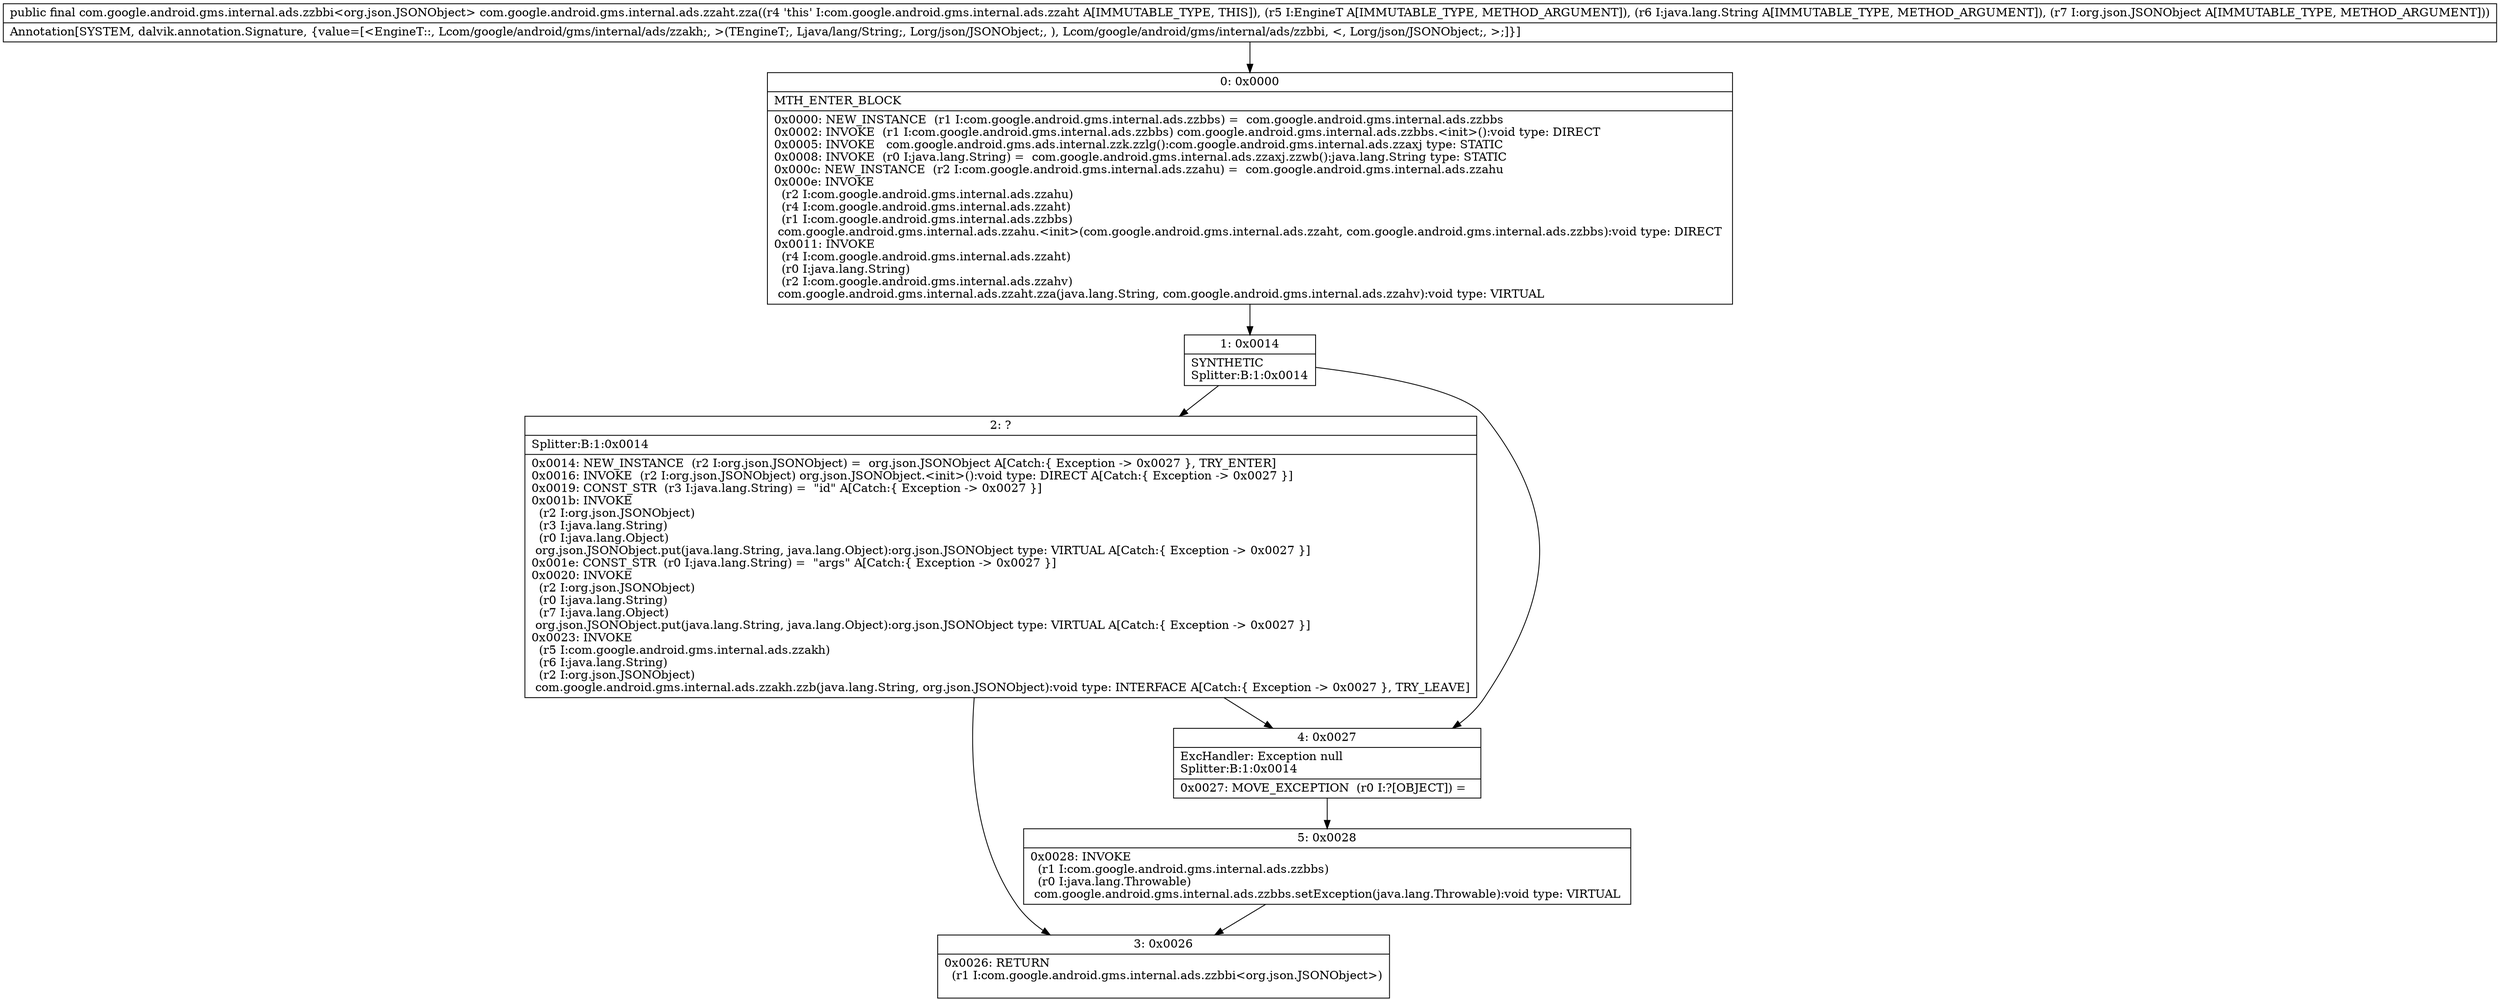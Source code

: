 digraph "CFG forcom.google.android.gms.internal.ads.zzaht.zza(Lcom\/google\/android\/gms\/internal\/ads\/zzakh;Ljava\/lang\/String;Lorg\/json\/JSONObject;)Lcom\/google\/android\/gms\/internal\/ads\/zzbbi;" {
Node_0 [shape=record,label="{0\:\ 0x0000|MTH_ENTER_BLOCK\l|0x0000: NEW_INSTANCE  (r1 I:com.google.android.gms.internal.ads.zzbbs) =  com.google.android.gms.internal.ads.zzbbs \l0x0002: INVOKE  (r1 I:com.google.android.gms.internal.ads.zzbbs) com.google.android.gms.internal.ads.zzbbs.\<init\>():void type: DIRECT \l0x0005: INVOKE   com.google.android.gms.ads.internal.zzk.zzlg():com.google.android.gms.internal.ads.zzaxj type: STATIC \l0x0008: INVOKE  (r0 I:java.lang.String) =  com.google.android.gms.internal.ads.zzaxj.zzwb():java.lang.String type: STATIC \l0x000c: NEW_INSTANCE  (r2 I:com.google.android.gms.internal.ads.zzahu) =  com.google.android.gms.internal.ads.zzahu \l0x000e: INVOKE  \l  (r2 I:com.google.android.gms.internal.ads.zzahu)\l  (r4 I:com.google.android.gms.internal.ads.zzaht)\l  (r1 I:com.google.android.gms.internal.ads.zzbbs)\l com.google.android.gms.internal.ads.zzahu.\<init\>(com.google.android.gms.internal.ads.zzaht, com.google.android.gms.internal.ads.zzbbs):void type: DIRECT \l0x0011: INVOKE  \l  (r4 I:com.google.android.gms.internal.ads.zzaht)\l  (r0 I:java.lang.String)\l  (r2 I:com.google.android.gms.internal.ads.zzahv)\l com.google.android.gms.internal.ads.zzaht.zza(java.lang.String, com.google.android.gms.internal.ads.zzahv):void type: VIRTUAL \l}"];
Node_1 [shape=record,label="{1\:\ 0x0014|SYNTHETIC\lSplitter:B:1:0x0014\l}"];
Node_2 [shape=record,label="{2\:\ ?|Splitter:B:1:0x0014\l|0x0014: NEW_INSTANCE  (r2 I:org.json.JSONObject) =  org.json.JSONObject A[Catch:\{ Exception \-\> 0x0027 \}, TRY_ENTER]\l0x0016: INVOKE  (r2 I:org.json.JSONObject) org.json.JSONObject.\<init\>():void type: DIRECT A[Catch:\{ Exception \-\> 0x0027 \}]\l0x0019: CONST_STR  (r3 I:java.lang.String) =  \"id\" A[Catch:\{ Exception \-\> 0x0027 \}]\l0x001b: INVOKE  \l  (r2 I:org.json.JSONObject)\l  (r3 I:java.lang.String)\l  (r0 I:java.lang.Object)\l org.json.JSONObject.put(java.lang.String, java.lang.Object):org.json.JSONObject type: VIRTUAL A[Catch:\{ Exception \-\> 0x0027 \}]\l0x001e: CONST_STR  (r0 I:java.lang.String) =  \"args\" A[Catch:\{ Exception \-\> 0x0027 \}]\l0x0020: INVOKE  \l  (r2 I:org.json.JSONObject)\l  (r0 I:java.lang.String)\l  (r7 I:java.lang.Object)\l org.json.JSONObject.put(java.lang.String, java.lang.Object):org.json.JSONObject type: VIRTUAL A[Catch:\{ Exception \-\> 0x0027 \}]\l0x0023: INVOKE  \l  (r5 I:com.google.android.gms.internal.ads.zzakh)\l  (r6 I:java.lang.String)\l  (r2 I:org.json.JSONObject)\l com.google.android.gms.internal.ads.zzakh.zzb(java.lang.String, org.json.JSONObject):void type: INTERFACE A[Catch:\{ Exception \-\> 0x0027 \}, TRY_LEAVE]\l}"];
Node_3 [shape=record,label="{3\:\ 0x0026|0x0026: RETURN  \l  (r1 I:com.google.android.gms.internal.ads.zzbbi\<org.json.JSONObject\>)\l \l}"];
Node_4 [shape=record,label="{4\:\ 0x0027|ExcHandler: Exception null\lSplitter:B:1:0x0014\l|0x0027: MOVE_EXCEPTION  (r0 I:?[OBJECT]) =  \l}"];
Node_5 [shape=record,label="{5\:\ 0x0028|0x0028: INVOKE  \l  (r1 I:com.google.android.gms.internal.ads.zzbbs)\l  (r0 I:java.lang.Throwable)\l com.google.android.gms.internal.ads.zzbbs.setException(java.lang.Throwable):void type: VIRTUAL \l}"];
MethodNode[shape=record,label="{public final com.google.android.gms.internal.ads.zzbbi\<org.json.JSONObject\> com.google.android.gms.internal.ads.zzaht.zza((r4 'this' I:com.google.android.gms.internal.ads.zzaht A[IMMUTABLE_TYPE, THIS]), (r5 I:EngineT A[IMMUTABLE_TYPE, METHOD_ARGUMENT]), (r6 I:java.lang.String A[IMMUTABLE_TYPE, METHOD_ARGUMENT]), (r7 I:org.json.JSONObject A[IMMUTABLE_TYPE, METHOD_ARGUMENT]))  | Annotation[SYSTEM, dalvik.annotation.Signature, \{value=[\<EngineT::, Lcom\/google\/android\/gms\/internal\/ads\/zzakh;, \>(TEngineT;, Ljava\/lang\/String;, Lorg\/json\/JSONObject;, ), Lcom\/google\/android\/gms\/internal\/ads\/zzbbi, \<, Lorg\/json\/JSONObject;, \>;]\}]\l}"];
MethodNode -> Node_0;
Node_0 -> Node_1;
Node_1 -> Node_2;
Node_1 -> Node_4;
Node_2 -> Node_3;
Node_2 -> Node_4;
Node_4 -> Node_5;
Node_5 -> Node_3;
}

